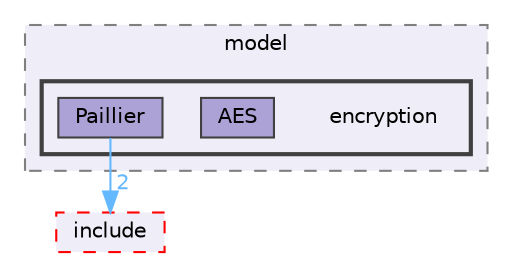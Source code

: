 digraph "C:/Users/Katia/Documents/GitHub/code_base_obscuration/src/model/encryption"
{
 // LATEX_PDF_SIZE
  bgcolor="transparent";
  edge [fontname=Helvetica,fontsize=10,labelfontname=Helvetica,labelfontsize=10];
  node [fontname=Helvetica,fontsize=10,shape=box,height=0.2,width=0.4];
  compound=true
  subgraph clusterdir_949e27a7751d0c92030655a2cf20e072 {
    graph [ bgcolor="#efedf7", pencolor="grey50", label="model", fontname=Helvetica,fontsize=10 style="filled,dashed", URL="dir_949e27a7751d0c92030655a2cf20e072.html",tooltip=""]
  subgraph clusterdir_f303ae17e6956cc320865e6a2525be40 {
    graph [ bgcolor="#efedf7", pencolor="grey25", label="", fontname=Helvetica,fontsize=10 style="filled,bold", URL="dir_f303ae17e6956cc320865e6a2525be40.html",tooltip=""]
    dir_f303ae17e6956cc320865e6a2525be40 [shape=plaintext, label="encryption"];
  dir_a2c07a94df21e8287eb867effbe54e58 [label="AES", fillcolor="#ada2d6", color="grey25", style="filled", URL="dir_a2c07a94df21e8287eb867effbe54e58.html",tooltip=""];
  dir_56088ea370d7096cd9cc24de07da0efa [label="Paillier", fillcolor="#ada2d6", color="grey25", style="filled", URL="dir_56088ea370d7096cd9cc24de07da0efa.html",tooltip=""];
  }
  }
  dir_22d02f5bb5fe1487c74e4ebfacc28211 [label="include", fillcolor="#efedf7", color="red", style="filled,dashed", URL="dir_22d02f5bb5fe1487c74e4ebfacc28211.html",tooltip=""];
  dir_56088ea370d7096cd9cc24de07da0efa->dir_22d02f5bb5fe1487c74e4ebfacc28211 [headlabel="2", labeldistance=1.5 headhref="dir_000037_000019.html" href="dir_000037_000019.html" color="steelblue1" fontcolor="steelblue1"];
}
